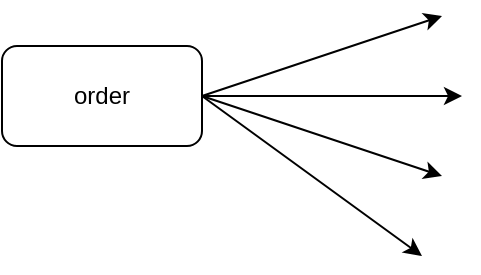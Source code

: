 <mxfile version="15.0.4" type="github">
  <diagram id="SN9rBPsU84qOEmi4sDWM" name="Page-1">
    <mxGraphModel dx="677" dy="368" grid="1" gridSize="10" guides="1" tooltips="1" connect="1" arrows="1" fold="1" page="1" pageScale="1" pageWidth="583" pageHeight="827" math="0" shadow="0">
      <root>
        <mxCell id="0" />
        <mxCell id="1" parent="0" />
        <mxCell id="fQ7NIfgmB1aMGMOzA4RW-1" value="order" style="rounded=1;whiteSpace=wrap;html=1;" vertex="1" parent="1">
          <mxGeometry x="70" y="95" width="100" height="50" as="geometry" />
        </mxCell>
        <mxCell id="fQ7NIfgmB1aMGMOzA4RW-2" value="" style="endArrow=classic;html=1;" edge="1" parent="1">
          <mxGeometry width="50" height="50" relative="1" as="geometry">
            <mxPoint x="170" y="120" as="sourcePoint" />
            <mxPoint x="290" y="80" as="targetPoint" />
            <Array as="points" />
          </mxGeometry>
        </mxCell>
        <mxCell id="fQ7NIfgmB1aMGMOzA4RW-4" value="" style="endArrow=classic;html=1;" edge="1" parent="1">
          <mxGeometry width="50" height="50" relative="1" as="geometry">
            <mxPoint x="171" y="120" as="sourcePoint" />
            <mxPoint x="300" y="120" as="targetPoint" />
            <Array as="points" />
          </mxGeometry>
        </mxCell>
        <mxCell id="fQ7NIfgmB1aMGMOzA4RW-5" value="" style="endArrow=classic;html=1;exitX=1;exitY=0.5;exitDx=0;exitDy=0;" edge="1" parent="1" source="fQ7NIfgmB1aMGMOzA4RW-1">
          <mxGeometry width="50" height="50" relative="1" as="geometry">
            <mxPoint x="190" y="190.0" as="sourcePoint" />
            <mxPoint x="290" y="160" as="targetPoint" />
            <Array as="points" />
          </mxGeometry>
        </mxCell>
        <mxCell id="fQ7NIfgmB1aMGMOzA4RW-6" value="" style="endArrow=classic;html=1;" edge="1" parent="1">
          <mxGeometry width="50" height="50" relative="1" as="geometry">
            <mxPoint x="170" y="120" as="sourcePoint" />
            <mxPoint x="280" y="200" as="targetPoint" />
            <Array as="points" />
          </mxGeometry>
        </mxCell>
      </root>
    </mxGraphModel>
  </diagram>
</mxfile>
